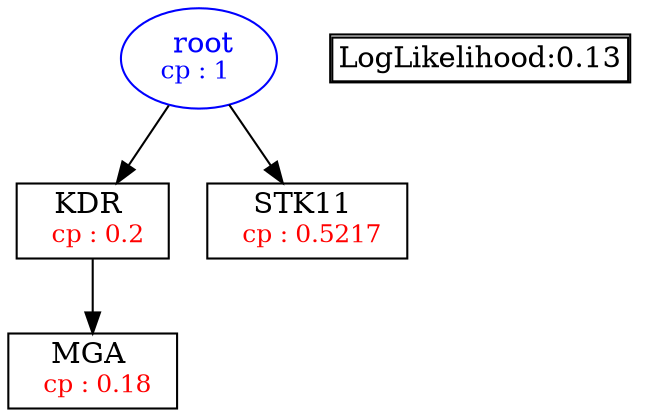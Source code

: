digraph tree {
    "root" [label=<<font color='Blue'> root</font><br/><font color='Blue' POINT-SIZE='12'>cp : 1 </font>>, shape=oval, color=Blue];
    "S1" [label =<KDR <br/> <font color='Red' POINT-SIZE='12'> cp : 0.2 </font>>, shape=box];
    "S2" [label =<MGA <br/> <font color='Red' POINT-SIZE='12'> cp : 0.18 </font>>, shape=box];
    "S3" [label =<STK11 <br/> <font color='Red' POINT-SIZE='12'> cp : 0.5217 </font>>, shape=box];
    "root" -> "S1";
    "root" -> "S3";
    "S1" -> "S2";

    node[shape=plaintext]
    fontsize="10"
    struct1 [label=
    <<TABLE BORDER="1" CELLBORDER="1" CELLSPACING="0" >
    <TR><TD ALIGN="LEFT">LogLikelihood:0.13</TD></TR>
    </TABLE>>];

}

